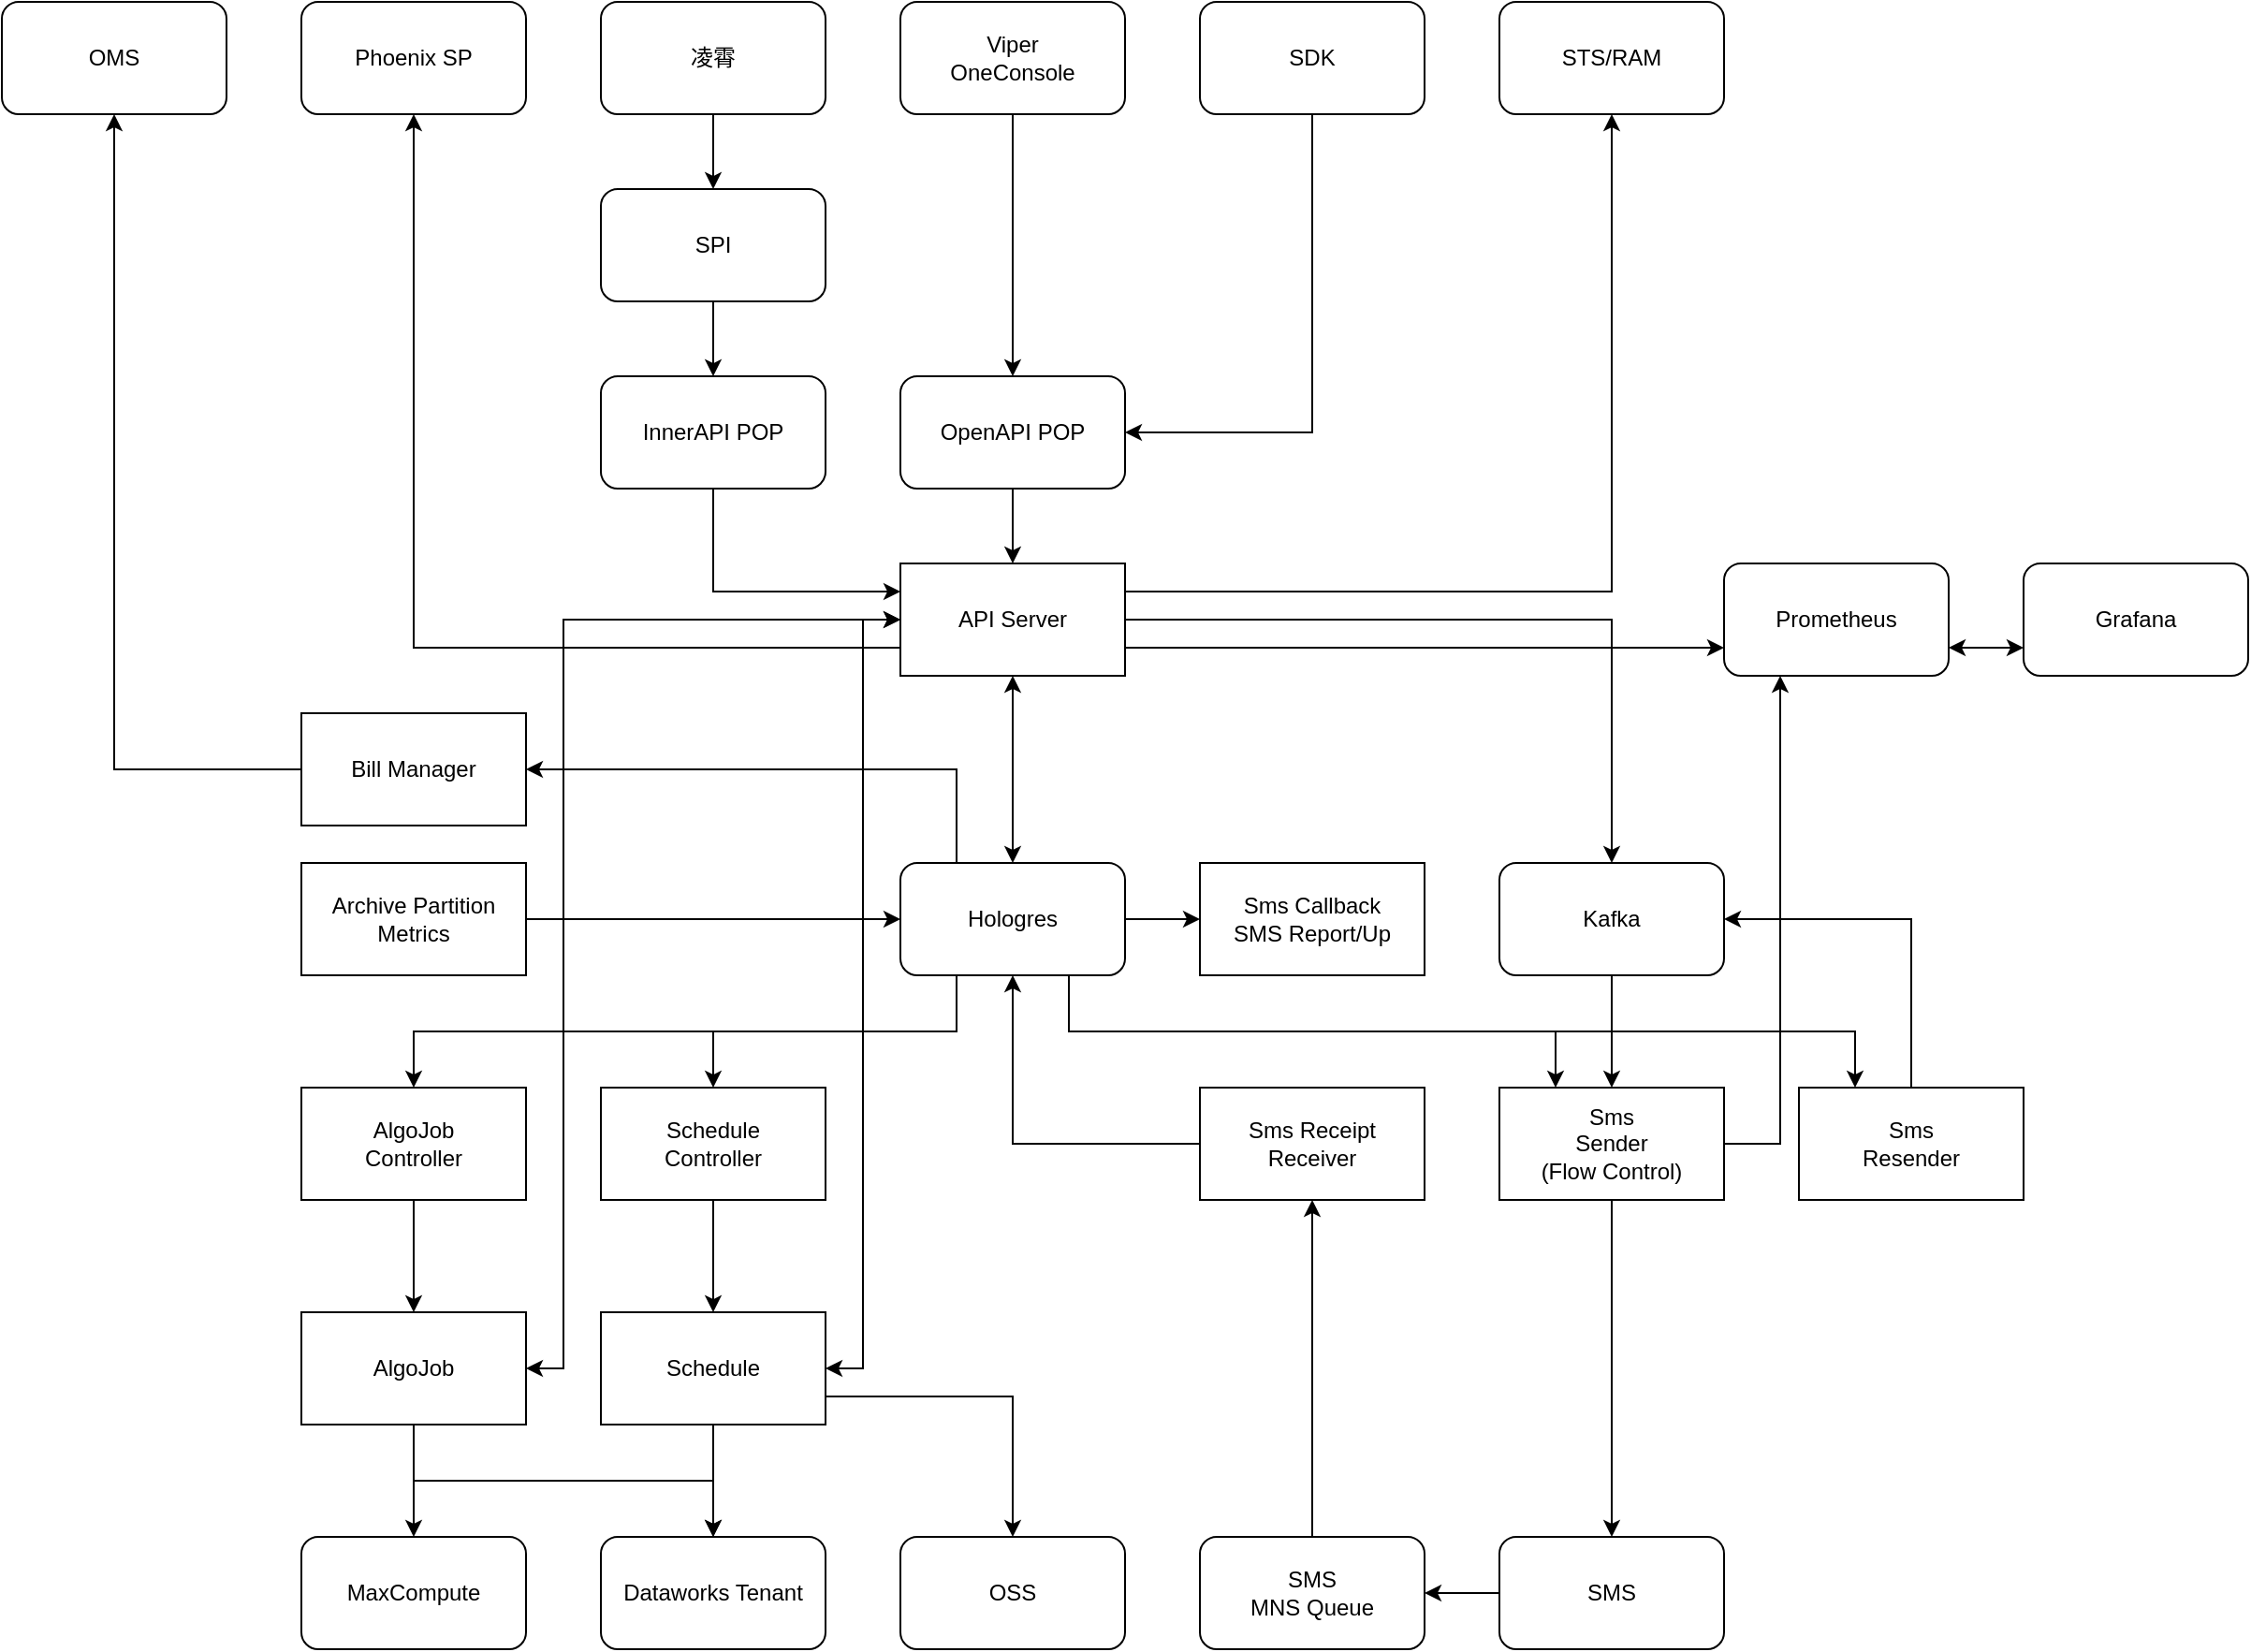 <mxfile version="20.0.3" type="github">
  <diagram id="kwOFzgkw-_hWnU-vj7TP" name="Page-1">
    <mxGraphModel dx="2572" dy="988" grid="1" gridSize="10" guides="1" tooltips="1" connect="1" arrows="1" fold="1" page="1" pageScale="1" pageWidth="850" pageHeight="1100" math="0" shadow="0">
      <root>
        <mxCell id="0" />
        <mxCell id="1" parent="0" />
        <mxCell id="RS1YW1xytb4FjU0digug-9" style="edgeStyle=orthogonalEdgeStyle;rounded=0;orthogonalLoop=1;jettySize=auto;html=1;exitX=0.5;exitY=1;exitDx=0;exitDy=0;entryX=0.5;entryY=0;entryDx=0;entryDy=0;startArrow=classic;startFill=1;" parent="1" source="RS1YW1xytb4FjU0digug-1" target="RS1YW1xytb4FjU0digug-7" edge="1">
          <mxGeometry relative="1" as="geometry" />
        </mxCell>
        <mxCell id="RS1YW1xytb4FjU0digug-34" style="edgeStyle=orthogonalEdgeStyle;rounded=0;orthogonalLoop=1;jettySize=auto;html=1;exitX=1;exitY=0.5;exitDx=0;exitDy=0;" parent="1" source="RS1YW1xytb4FjU0digug-1" target="RS1YW1xytb4FjU0digug-8" edge="1">
          <mxGeometry relative="1" as="geometry" />
        </mxCell>
        <mxCell id="RS1YW1xytb4FjU0digug-55" style="edgeStyle=orthogonalEdgeStyle;rounded=0;orthogonalLoop=1;jettySize=auto;html=1;exitX=0;exitY=0.75;exitDx=0;exitDy=0;entryX=0.5;entryY=1;entryDx=0;entryDy=0;" parent="1" source="RS1YW1xytb4FjU0digug-1" target="RS1YW1xytb4FjU0digug-50" edge="1">
          <mxGeometry relative="1" as="geometry" />
        </mxCell>
        <mxCell id="RS1YW1xytb4FjU0digug-57" style="edgeStyle=orthogonalEdgeStyle;rounded=0;orthogonalLoop=1;jettySize=auto;html=1;exitX=1;exitY=0.25;exitDx=0;exitDy=0;" parent="1" source="RS1YW1xytb4FjU0digug-1" target="RS1YW1xytb4FjU0digug-56" edge="1">
          <mxGeometry relative="1" as="geometry" />
        </mxCell>
        <mxCell id="9m_x1JAF3iWArWOfLcIk-13" style="edgeStyle=orthogonalEdgeStyle;rounded=0;orthogonalLoop=1;jettySize=auto;html=1;exitX=1;exitY=0.75;exitDx=0;exitDy=0;entryX=0;entryY=0.75;entryDx=0;entryDy=0;startArrow=none;startFill=0;strokeWidth=1;" edge="1" parent="1" source="RS1YW1xytb4FjU0digug-1" target="9m_x1JAF3iWArWOfLcIk-11">
          <mxGeometry relative="1" as="geometry" />
        </mxCell>
        <mxCell id="RS1YW1xytb4FjU0digug-1" value="API Server" style="rounded=0;whiteSpace=wrap;html=1;" parent="1" vertex="1">
          <mxGeometry x="160" y="400" width="120" height="60" as="geometry" />
        </mxCell>
        <mxCell id="RS1YW1xytb4FjU0digug-42" style="edgeStyle=orthogonalEdgeStyle;rounded=0;orthogonalLoop=1;jettySize=auto;html=1;exitX=0.5;exitY=1;exitDx=0;exitDy=0;entryX=0.5;entryY=0;entryDx=0;entryDy=0;" parent="1" source="RS1YW1xytb4FjU0digug-2" target="RS1YW1xytb4FjU0digug-38" edge="1">
          <mxGeometry relative="1" as="geometry" />
        </mxCell>
        <mxCell id="RS1YW1xytb4FjU0digug-2" value="Schedule&lt;br&gt;Controller" style="rounded=0;whiteSpace=wrap;html=1;" parent="1" vertex="1">
          <mxGeometry y="680" width="120" height="60" as="geometry" />
        </mxCell>
        <mxCell id="RS1YW1xytb4FjU0digug-44" style="edgeStyle=orthogonalEdgeStyle;rounded=0;orthogonalLoop=1;jettySize=auto;html=1;exitX=0.5;exitY=1;exitDx=0;exitDy=0;" parent="1" source="RS1YW1xytb4FjU0digug-3" target="RS1YW1xytb4FjU0digug-43" edge="1">
          <mxGeometry relative="1" as="geometry" />
        </mxCell>
        <mxCell id="RS1YW1xytb4FjU0digug-3" value="AlgoJob&lt;br&gt;Controller" style="rounded=0;whiteSpace=wrap;html=1;" parent="1" vertex="1">
          <mxGeometry x="-160" y="680" width="120" height="60" as="geometry" />
        </mxCell>
        <mxCell id="9m_x1JAF3iWArWOfLcIk-6" style="edgeStyle=orthogonalEdgeStyle;rounded=0;orthogonalLoop=1;jettySize=auto;html=1;exitX=0;exitY=0.5;exitDx=0;exitDy=0;strokeWidth=1;" edge="1" parent="1" source="RS1YW1xytb4FjU0digug-4" target="RS1YW1xytb4FjU0digug-20">
          <mxGeometry relative="1" as="geometry" />
        </mxCell>
        <mxCell id="RS1YW1xytb4FjU0digug-4" value="Bill Manager" style="rounded=0;whiteSpace=wrap;html=1;" parent="1" vertex="1">
          <mxGeometry x="-160" y="480" width="120" height="60" as="geometry" />
        </mxCell>
        <mxCell id="RS1YW1xytb4FjU0digug-35" style="edgeStyle=orthogonalEdgeStyle;rounded=0;orthogonalLoop=1;jettySize=auto;html=1;exitX=1;exitY=0.5;exitDx=0;exitDy=0;entryX=0;entryY=0.5;entryDx=0;entryDy=0;" parent="1" source="RS1YW1xytb4FjU0digug-5" target="RS1YW1xytb4FjU0digug-7" edge="1">
          <mxGeometry relative="1" as="geometry" />
        </mxCell>
        <mxCell id="RS1YW1xytb4FjU0digug-5" value="Archive Partition&lt;br&gt;Metrics" style="rounded=0;whiteSpace=wrap;html=1;" parent="1" vertex="1">
          <mxGeometry x="-160" y="560" width="120" height="60" as="geometry" />
        </mxCell>
        <mxCell id="RS1YW1xytb4FjU0digug-28" style="edgeStyle=orthogonalEdgeStyle;rounded=0;orthogonalLoop=1;jettySize=auto;html=1;exitX=0.5;exitY=1;exitDx=0;exitDy=0;" parent="1" source="RS1YW1xytb4FjU0digug-6" target="RS1YW1xytb4FjU0digug-27" edge="1">
          <mxGeometry relative="1" as="geometry" />
        </mxCell>
        <mxCell id="9m_x1JAF3iWArWOfLcIk-15" style="edgeStyle=orthogonalEdgeStyle;rounded=0;orthogonalLoop=1;jettySize=auto;html=1;exitX=1;exitY=0.5;exitDx=0;exitDy=0;entryX=0.25;entryY=1;entryDx=0;entryDy=0;startArrow=none;startFill=0;strokeWidth=1;" edge="1" parent="1" source="RS1YW1xytb4FjU0digug-6" target="9m_x1JAF3iWArWOfLcIk-11">
          <mxGeometry relative="1" as="geometry" />
        </mxCell>
        <mxCell id="RS1YW1xytb4FjU0digug-6" value="Sms&lt;br&gt;Sender&lt;br&gt;(Flow Control)" style="rounded=0;whiteSpace=wrap;html=1;" parent="1" vertex="1">
          <mxGeometry x="480" y="680" width="120" height="60" as="geometry" />
        </mxCell>
        <mxCell id="RS1YW1xytb4FjU0digug-24" style="edgeStyle=orthogonalEdgeStyle;rounded=0;orthogonalLoop=1;jettySize=auto;html=1;entryX=0.25;entryY=0;entryDx=0;entryDy=0;exitX=0.75;exitY=1;exitDx=0;exitDy=0;" parent="1" source="RS1YW1xytb4FjU0digug-7" target="RS1YW1xytb4FjU0digug-6" edge="1">
          <mxGeometry relative="1" as="geometry">
            <mxPoint x="280" y="520" as="sourcePoint" />
          </mxGeometry>
        </mxCell>
        <mxCell id="RS1YW1xytb4FjU0digug-25" style="edgeStyle=orthogonalEdgeStyle;rounded=0;orthogonalLoop=1;jettySize=auto;html=1;entryX=0.25;entryY=0;entryDx=0;entryDy=0;exitX=0.75;exitY=1;exitDx=0;exitDy=0;" parent="1" source="RS1YW1xytb4FjU0digug-7" target="RS1YW1xytb4FjU0digug-23" edge="1">
          <mxGeometry relative="1" as="geometry">
            <mxPoint x="280" y="500" as="sourcePoint" />
          </mxGeometry>
        </mxCell>
        <mxCell id="RS1YW1xytb4FjU0digug-36" style="edgeStyle=orthogonalEdgeStyle;rounded=0;orthogonalLoop=1;jettySize=auto;html=1;exitX=0.25;exitY=1;exitDx=0;exitDy=0;" parent="1" source="RS1YW1xytb4FjU0digug-7" target="RS1YW1xytb4FjU0digug-2" edge="1">
          <mxGeometry relative="1" as="geometry" />
        </mxCell>
        <mxCell id="RS1YW1xytb4FjU0digug-37" style="edgeStyle=orthogonalEdgeStyle;rounded=0;orthogonalLoop=1;jettySize=auto;html=1;exitX=0.25;exitY=1;exitDx=0;exitDy=0;" parent="1" source="RS1YW1xytb4FjU0digug-7" target="RS1YW1xytb4FjU0digug-3" edge="1">
          <mxGeometry relative="1" as="geometry" />
        </mxCell>
        <mxCell id="RS1YW1xytb4FjU0digug-60" style="edgeStyle=orthogonalEdgeStyle;rounded=0;orthogonalLoop=1;jettySize=auto;html=1;exitX=1;exitY=0.5;exitDx=0;exitDy=0;" parent="1" source="RS1YW1xytb4FjU0digug-7" target="RS1YW1xytb4FjU0digug-59" edge="1">
          <mxGeometry relative="1" as="geometry" />
        </mxCell>
        <mxCell id="9m_x1JAF3iWArWOfLcIk-5" style="edgeStyle=orthogonalEdgeStyle;rounded=0;orthogonalLoop=1;jettySize=auto;html=1;exitX=0.25;exitY=0;exitDx=0;exitDy=0;entryX=1;entryY=0.5;entryDx=0;entryDy=0;strokeWidth=1;" edge="1" parent="1" source="RS1YW1xytb4FjU0digug-7" target="RS1YW1xytb4FjU0digug-4">
          <mxGeometry relative="1" as="geometry" />
        </mxCell>
        <mxCell id="RS1YW1xytb4FjU0digug-7" value="Hologres" style="rounded=1;whiteSpace=wrap;html=1;" parent="1" vertex="1">
          <mxGeometry x="160" y="560" width="120" height="60" as="geometry" />
        </mxCell>
        <mxCell id="RS1YW1xytb4FjU0digug-22" style="edgeStyle=orthogonalEdgeStyle;rounded=0;orthogonalLoop=1;jettySize=auto;html=1;exitX=0.5;exitY=1;exitDx=0;exitDy=0;" parent="1" source="RS1YW1xytb4FjU0digug-8" target="RS1YW1xytb4FjU0digug-6" edge="1">
          <mxGeometry relative="1" as="geometry" />
        </mxCell>
        <mxCell id="RS1YW1xytb4FjU0digug-8" value="Kafka" style="rounded=1;whiteSpace=wrap;html=1;" parent="1" vertex="1">
          <mxGeometry x="480" y="560" width="120" height="60" as="geometry" />
        </mxCell>
        <mxCell id="RS1YW1xytb4FjU0digug-19" style="edgeStyle=orthogonalEdgeStyle;rounded=0;orthogonalLoop=1;jettySize=auto;html=1;exitX=0.5;exitY=1;exitDx=0;exitDy=0;" parent="1" source="RS1YW1xytb4FjU0digug-14" target="RS1YW1xytb4FjU0digug-1" edge="1">
          <mxGeometry relative="1" as="geometry" />
        </mxCell>
        <mxCell id="RS1YW1xytb4FjU0digug-14" value="OpenAPI POP" style="rounded=1;whiteSpace=wrap;html=1;" parent="1" vertex="1">
          <mxGeometry x="160" y="300" width="120" height="60" as="geometry" />
        </mxCell>
        <mxCell id="RS1YW1xytb4FjU0digug-18" style="edgeStyle=orthogonalEdgeStyle;rounded=0;orthogonalLoop=1;jettySize=auto;html=1;exitX=0.5;exitY=1;exitDx=0;exitDy=0;" parent="1" source="RS1YW1xytb4FjU0digug-16" target="RS1YW1xytb4FjU0digug-14" edge="1">
          <mxGeometry relative="1" as="geometry" />
        </mxCell>
        <mxCell id="RS1YW1xytb4FjU0digug-16" value="Viper&lt;br&gt;OneConsole" style="rounded=1;whiteSpace=wrap;html=1;" parent="1" vertex="1">
          <mxGeometry x="160" y="100" width="120" height="60" as="geometry" />
        </mxCell>
        <mxCell id="RS1YW1xytb4FjU0digug-20" value="OMS" style="rounded=1;whiteSpace=wrap;html=1;" parent="1" vertex="1">
          <mxGeometry x="-320" y="100" width="120" height="60" as="geometry" />
        </mxCell>
        <mxCell id="RS1YW1xytb4FjU0digug-26" style="edgeStyle=orthogonalEdgeStyle;rounded=0;orthogonalLoop=1;jettySize=auto;html=1;exitX=0.5;exitY=0;exitDx=0;exitDy=0;entryX=1;entryY=0.5;entryDx=0;entryDy=0;" parent="1" source="RS1YW1xytb4FjU0digug-23" target="RS1YW1xytb4FjU0digug-8" edge="1">
          <mxGeometry relative="1" as="geometry" />
        </mxCell>
        <mxCell id="RS1YW1xytb4FjU0digug-23" value="Sms&lt;br&gt;Resender" style="rounded=0;whiteSpace=wrap;html=1;" parent="1" vertex="1">
          <mxGeometry x="640" y="680" width="120" height="60" as="geometry" />
        </mxCell>
        <mxCell id="RS1YW1xytb4FjU0digug-58" style="edgeStyle=orthogonalEdgeStyle;rounded=0;orthogonalLoop=1;jettySize=auto;html=1;exitX=0;exitY=0.5;exitDx=0;exitDy=0;entryX=1;entryY=0.5;entryDx=0;entryDy=0;" parent="1" source="RS1YW1xytb4FjU0digug-27" target="RS1YW1xytb4FjU0digug-30" edge="1">
          <mxGeometry relative="1" as="geometry" />
        </mxCell>
        <mxCell id="RS1YW1xytb4FjU0digug-27" value="SMS" style="rounded=1;whiteSpace=wrap;html=1;" parent="1" vertex="1">
          <mxGeometry x="480" y="920" width="120" height="60" as="geometry" />
        </mxCell>
        <mxCell id="9m_x1JAF3iWArWOfLcIk-7" style="edgeStyle=orthogonalEdgeStyle;rounded=0;orthogonalLoop=1;jettySize=auto;html=1;exitX=0;exitY=0.5;exitDx=0;exitDy=0;entryX=0.5;entryY=1;entryDx=0;entryDy=0;strokeWidth=1;" edge="1" parent="1" source="RS1YW1xytb4FjU0digug-29" target="RS1YW1xytb4FjU0digug-7">
          <mxGeometry relative="1" as="geometry" />
        </mxCell>
        <mxCell id="RS1YW1xytb4FjU0digug-29" value="Sms Receipt&lt;br&gt;Receiver" style="rounded=0;whiteSpace=wrap;html=1;" parent="1" vertex="1">
          <mxGeometry x="320" y="680" width="120" height="60" as="geometry" />
        </mxCell>
        <mxCell id="RS1YW1xytb4FjU0digug-32" style="edgeStyle=orthogonalEdgeStyle;rounded=0;orthogonalLoop=1;jettySize=auto;html=1;exitX=0.5;exitY=0;exitDx=0;exitDy=0;entryX=0.5;entryY=1;entryDx=0;entryDy=0;" parent="1" source="RS1YW1xytb4FjU0digug-30" target="RS1YW1xytb4FjU0digug-29" edge="1">
          <mxGeometry relative="1" as="geometry" />
        </mxCell>
        <mxCell id="RS1YW1xytb4FjU0digug-30" value="SMS&lt;br&gt;MNS Queue" style="rounded=1;whiteSpace=wrap;html=1;" parent="1" vertex="1">
          <mxGeometry x="320" y="920" width="120" height="60" as="geometry" />
        </mxCell>
        <mxCell id="RS1YW1xytb4FjU0digug-41" style="edgeStyle=orthogonalEdgeStyle;rounded=0;orthogonalLoop=1;jettySize=auto;html=1;exitX=0.5;exitY=1;exitDx=0;exitDy=0;" parent="1" source="RS1YW1xytb4FjU0digug-38" target="RS1YW1xytb4FjU0digug-40" edge="1">
          <mxGeometry relative="1" as="geometry" />
        </mxCell>
        <mxCell id="RS1YW1xytb4FjU0digug-48" style="edgeStyle=orthogonalEdgeStyle;rounded=0;orthogonalLoop=1;jettySize=auto;html=1;exitX=1;exitY=0.5;exitDx=0;exitDy=0;entryX=0;entryY=0.5;entryDx=0;entryDy=0;startArrow=classic;startFill=1;" parent="1" source="RS1YW1xytb4FjU0digug-38" target="RS1YW1xytb4FjU0digug-1" edge="1">
          <mxGeometry relative="1" as="geometry" />
        </mxCell>
        <mxCell id="9m_x1JAF3iWArWOfLcIk-8" style="edgeStyle=orthogonalEdgeStyle;rounded=0;orthogonalLoop=1;jettySize=auto;html=1;exitX=1;exitY=0.75;exitDx=0;exitDy=0;strokeWidth=1;" edge="1" parent="1" source="RS1YW1xytb4FjU0digug-38" target="RS1YW1xytb4FjU0digug-61">
          <mxGeometry relative="1" as="geometry" />
        </mxCell>
        <mxCell id="RS1YW1xytb4FjU0digug-38" value="Schedule" style="rounded=0;whiteSpace=wrap;html=1;" parent="1" vertex="1">
          <mxGeometry y="800" width="120" height="60" as="geometry" />
        </mxCell>
        <mxCell id="RS1YW1xytb4FjU0digug-39" value="MaxCompute" style="rounded=1;whiteSpace=wrap;html=1;" parent="1" vertex="1">
          <mxGeometry x="-160" y="920" width="120" height="60" as="geometry" />
        </mxCell>
        <mxCell id="RS1YW1xytb4FjU0digug-40" value="Dataworks Tenant" style="rounded=1;whiteSpace=wrap;html=1;" parent="1" vertex="1">
          <mxGeometry y="920" width="120" height="60" as="geometry" />
        </mxCell>
        <mxCell id="RS1YW1xytb4FjU0digug-45" style="edgeStyle=orthogonalEdgeStyle;rounded=0;orthogonalLoop=1;jettySize=auto;html=1;exitX=0.5;exitY=1;exitDx=0;exitDy=0;" parent="1" source="RS1YW1xytb4FjU0digug-43" target="RS1YW1xytb4FjU0digug-39" edge="1">
          <mxGeometry relative="1" as="geometry" />
        </mxCell>
        <mxCell id="RS1YW1xytb4FjU0digug-46" style="edgeStyle=orthogonalEdgeStyle;rounded=0;orthogonalLoop=1;jettySize=auto;html=1;exitX=0.5;exitY=1;exitDx=0;exitDy=0;entryX=0.5;entryY=0;entryDx=0;entryDy=0;" parent="1" source="RS1YW1xytb4FjU0digug-43" target="RS1YW1xytb4FjU0digug-40" edge="1">
          <mxGeometry relative="1" as="geometry" />
        </mxCell>
        <mxCell id="9m_x1JAF3iWArWOfLcIk-9" style="edgeStyle=orthogonalEdgeStyle;rounded=0;orthogonalLoop=1;jettySize=auto;html=1;exitX=1;exitY=0.5;exitDx=0;exitDy=0;entryX=0;entryY=0.5;entryDx=0;entryDy=0;startArrow=classic;startFill=1;strokeWidth=1;" edge="1" parent="1" source="RS1YW1xytb4FjU0digug-43" target="RS1YW1xytb4FjU0digug-1">
          <mxGeometry relative="1" as="geometry">
            <Array as="points">
              <mxPoint x="-20" y="830" />
              <mxPoint x="-20" y="430" />
            </Array>
          </mxGeometry>
        </mxCell>
        <mxCell id="RS1YW1xytb4FjU0digug-43" value="AlgoJob" style="rounded=0;whiteSpace=wrap;html=1;" parent="1" vertex="1">
          <mxGeometry x="-160" y="800" width="120" height="60" as="geometry" />
        </mxCell>
        <mxCell id="RS1YW1xytb4FjU0digug-50" value="Phoenix SP" style="rounded=1;whiteSpace=wrap;html=1;" parent="1" vertex="1">
          <mxGeometry x="-160" y="100" width="120" height="60" as="geometry" />
        </mxCell>
        <mxCell id="RS1YW1xytb4FjU0digug-53" style="edgeStyle=orthogonalEdgeStyle;rounded=0;orthogonalLoop=1;jettySize=auto;html=1;exitX=0.5;exitY=1;exitDx=0;exitDy=0;" parent="1" source="RS1YW1xytb4FjU0digug-51" target="RS1YW1xytb4FjU0digug-52" edge="1">
          <mxGeometry relative="1" as="geometry" />
        </mxCell>
        <mxCell id="RS1YW1xytb4FjU0digug-51" value="SPI" style="rounded=1;whiteSpace=wrap;html=1;" parent="1" vertex="1">
          <mxGeometry y="200" width="120" height="60" as="geometry" />
        </mxCell>
        <mxCell id="RS1YW1xytb4FjU0digug-54" style="edgeStyle=orthogonalEdgeStyle;rounded=0;orthogonalLoop=1;jettySize=auto;html=1;exitX=0.5;exitY=1;exitDx=0;exitDy=0;entryX=0;entryY=0.25;entryDx=0;entryDy=0;" parent="1" source="RS1YW1xytb4FjU0digug-52" target="RS1YW1xytb4FjU0digug-1" edge="1">
          <mxGeometry relative="1" as="geometry" />
        </mxCell>
        <mxCell id="RS1YW1xytb4FjU0digug-52" value="InnerAPI POP" style="rounded=1;whiteSpace=wrap;html=1;" parent="1" vertex="1">
          <mxGeometry y="300" width="120" height="60" as="geometry" />
        </mxCell>
        <mxCell id="RS1YW1xytb4FjU0digug-56" value="STS/RAM" style="rounded=1;whiteSpace=wrap;html=1;" parent="1" vertex="1">
          <mxGeometry x="480" y="100" width="120" height="60" as="geometry" />
        </mxCell>
        <mxCell id="RS1YW1xytb4FjU0digug-59" value="Sms Callback&lt;br&gt;SMS Report/Up" style="rounded=0;whiteSpace=wrap;html=1;" parent="1" vertex="1">
          <mxGeometry x="320" y="560" width="120" height="60" as="geometry" />
        </mxCell>
        <mxCell id="RS1YW1xytb4FjU0digug-61" value="OSS" style="rounded=1;whiteSpace=wrap;html=1;" parent="1" vertex="1">
          <mxGeometry x="160" y="920" width="120" height="60" as="geometry" />
        </mxCell>
        <mxCell id="9m_x1JAF3iWArWOfLcIk-2" style="edgeStyle=orthogonalEdgeStyle;rounded=0;orthogonalLoop=1;jettySize=auto;html=1;exitX=0.5;exitY=1;exitDx=0;exitDy=0;strokeWidth=1;" edge="1" parent="1" source="9m_x1JAF3iWArWOfLcIk-1" target="RS1YW1xytb4FjU0digug-51">
          <mxGeometry relative="1" as="geometry" />
        </mxCell>
        <mxCell id="9m_x1JAF3iWArWOfLcIk-1" value="凌霄" style="rounded=1;whiteSpace=wrap;html=1;" vertex="1" parent="1">
          <mxGeometry y="100" width="120" height="60" as="geometry" />
        </mxCell>
        <mxCell id="9m_x1JAF3iWArWOfLcIk-4" style="edgeStyle=orthogonalEdgeStyle;rounded=0;orthogonalLoop=1;jettySize=auto;html=1;exitX=0.5;exitY=1;exitDx=0;exitDy=0;entryX=1;entryY=0.5;entryDx=0;entryDy=0;strokeWidth=1;" edge="1" parent="1" source="9m_x1JAF3iWArWOfLcIk-3" target="RS1YW1xytb4FjU0digug-14">
          <mxGeometry relative="1" as="geometry" />
        </mxCell>
        <mxCell id="9m_x1JAF3iWArWOfLcIk-3" value="SDK" style="rounded=1;whiteSpace=wrap;html=1;" vertex="1" parent="1">
          <mxGeometry x="320" y="100" width="120" height="60" as="geometry" />
        </mxCell>
        <mxCell id="9m_x1JAF3iWArWOfLcIk-14" style="edgeStyle=orthogonalEdgeStyle;rounded=0;orthogonalLoop=1;jettySize=auto;html=1;exitX=1;exitY=0.75;exitDx=0;exitDy=0;entryX=0;entryY=0.75;entryDx=0;entryDy=0;startArrow=classic;startFill=1;strokeWidth=1;" edge="1" parent="1" source="9m_x1JAF3iWArWOfLcIk-11" target="9m_x1JAF3iWArWOfLcIk-12">
          <mxGeometry relative="1" as="geometry" />
        </mxCell>
        <mxCell id="9m_x1JAF3iWArWOfLcIk-11" value="Prometheus" style="rounded=1;whiteSpace=wrap;html=1;" vertex="1" parent="1">
          <mxGeometry x="600" y="400" width="120" height="60" as="geometry" />
        </mxCell>
        <mxCell id="9m_x1JAF3iWArWOfLcIk-12" value="Grafana" style="rounded=1;whiteSpace=wrap;html=1;" vertex="1" parent="1">
          <mxGeometry x="760" y="400" width="120" height="60" as="geometry" />
        </mxCell>
      </root>
    </mxGraphModel>
  </diagram>
</mxfile>
